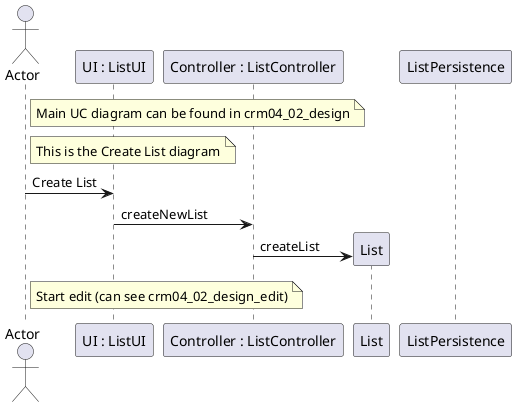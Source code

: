 @startuml doc-files/crm04_02_design_create.png
actor Actor

  participant "UI : ListUI" as UI 
  participant "Controller : ListController" as controller
  participant "List" as list
  participant "ListPersistence" as persistence

  note right of Actor
    Main UC diagram can be found in crm04_02_design
  end note 
  note right of Actor
    This is the Create List diagram
  end note
  Actor -> UI : Create List
  UI -> controller : createNewList
  create list
  controller -> list : createList
  note right of Actor
    Start edit (can see crm04_02_design_edit)
  end note
@enduml
